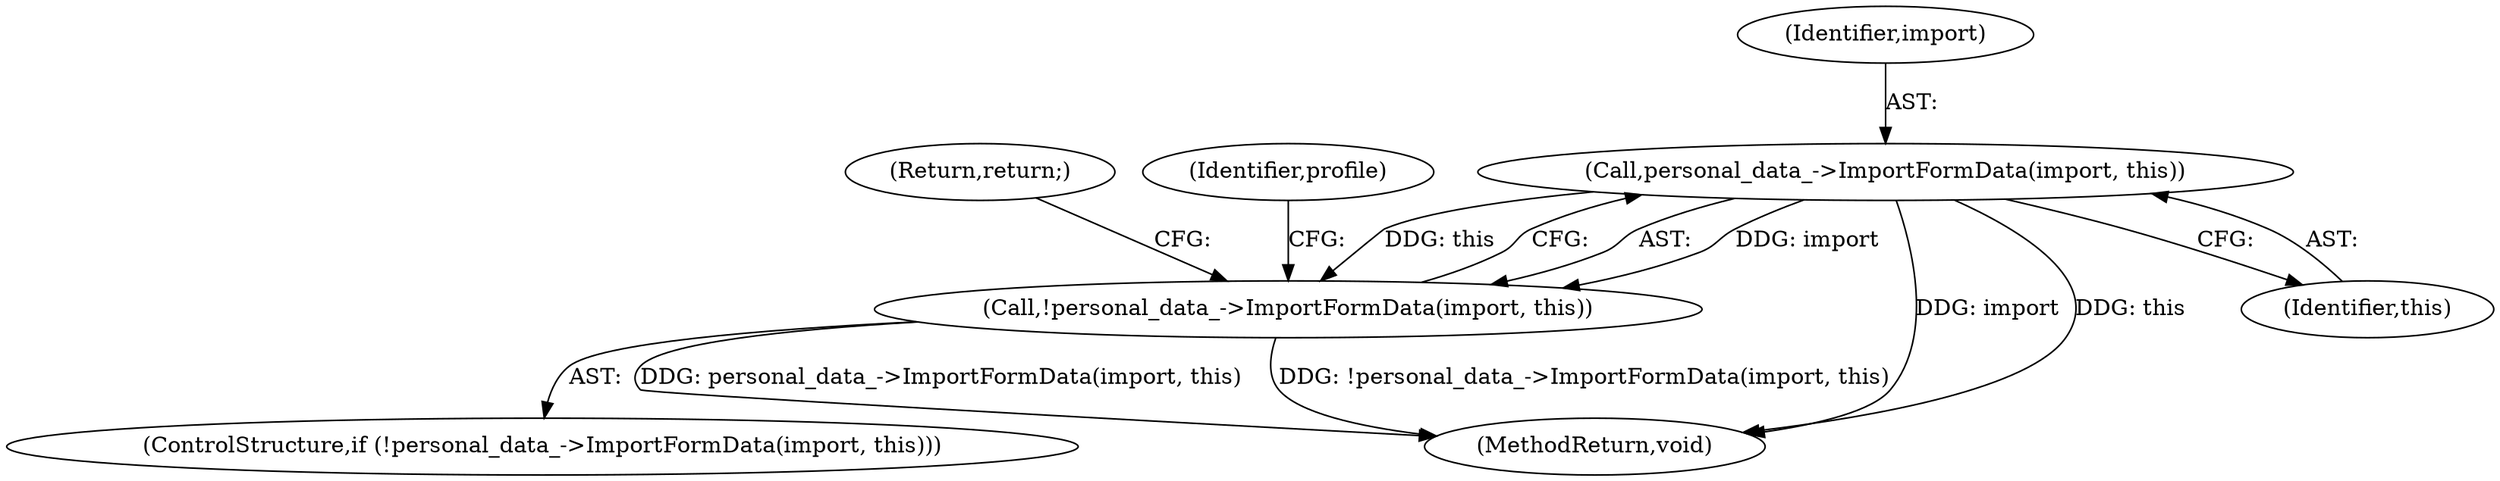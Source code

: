 digraph "0_Chrome_0d04639df7a3b2425c671ab08f68eb32b3d04cb1_1@pointer" {
"1000108" [label="(Call,personal_data_->ImportFormData(import, this))"];
"1000107" [label="(Call,!personal_data_->ImportFormData(import, this))"];
"1000131" [label="(MethodReturn,void)"];
"1000107" [label="(Call,!personal_data_->ImportFormData(import, this))"];
"1000109" [label="(Identifier,import)"];
"1000111" [label="(Return,return;)"];
"1000110" [label="(Identifier,this)"];
"1000106" [label="(ControlStructure,if (!personal_data_->ImportFormData(import, this)))"];
"1000108" [label="(Call,personal_data_->ImportFormData(import, this))"];
"1000116" [label="(Identifier,profile)"];
"1000108" -> "1000107"  [label="AST: "];
"1000108" -> "1000110"  [label="CFG: "];
"1000109" -> "1000108"  [label="AST: "];
"1000110" -> "1000108"  [label="AST: "];
"1000107" -> "1000108"  [label="CFG: "];
"1000108" -> "1000131"  [label="DDG: import"];
"1000108" -> "1000131"  [label="DDG: this"];
"1000108" -> "1000107"  [label="DDG: import"];
"1000108" -> "1000107"  [label="DDG: this"];
"1000107" -> "1000106"  [label="AST: "];
"1000111" -> "1000107"  [label="CFG: "];
"1000116" -> "1000107"  [label="CFG: "];
"1000107" -> "1000131"  [label="DDG: personal_data_->ImportFormData(import, this)"];
"1000107" -> "1000131"  [label="DDG: !personal_data_->ImportFormData(import, this)"];
}
